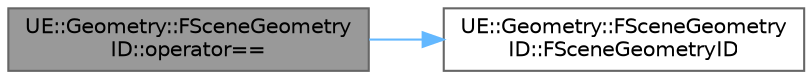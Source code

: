 digraph "UE::Geometry::FSceneGeometryID::operator=="
{
 // INTERACTIVE_SVG=YES
 // LATEX_PDF_SIZE
  bgcolor="transparent";
  edge [fontname=Helvetica,fontsize=10,labelfontname=Helvetica,labelfontsize=10];
  node [fontname=Helvetica,fontsize=10,shape=box,height=0.2,width=0.4];
  rankdir="LR";
  Node1 [id="Node000001",label="UE::Geometry::FSceneGeometry\lID::operator==",height=0.2,width=0.4,color="gray40", fillcolor="grey60", style="filled", fontcolor="black",tooltip=" "];
  Node1 -> Node2 [id="edge1_Node000001_Node000002",color="steelblue1",style="solid",tooltip=" "];
  Node2 [id="Node000002",label="UE::Geometry::FSceneGeometry\lID::FSceneGeometryID",height=0.2,width=0.4,color="grey40", fillcolor="white", style="filled",URL="$d3/d43/structUE_1_1Geometry_1_1FSceneGeometryID.html#a56f2041dbdaf6ab50517a96a000d71f4",tooltip=" "];
}
